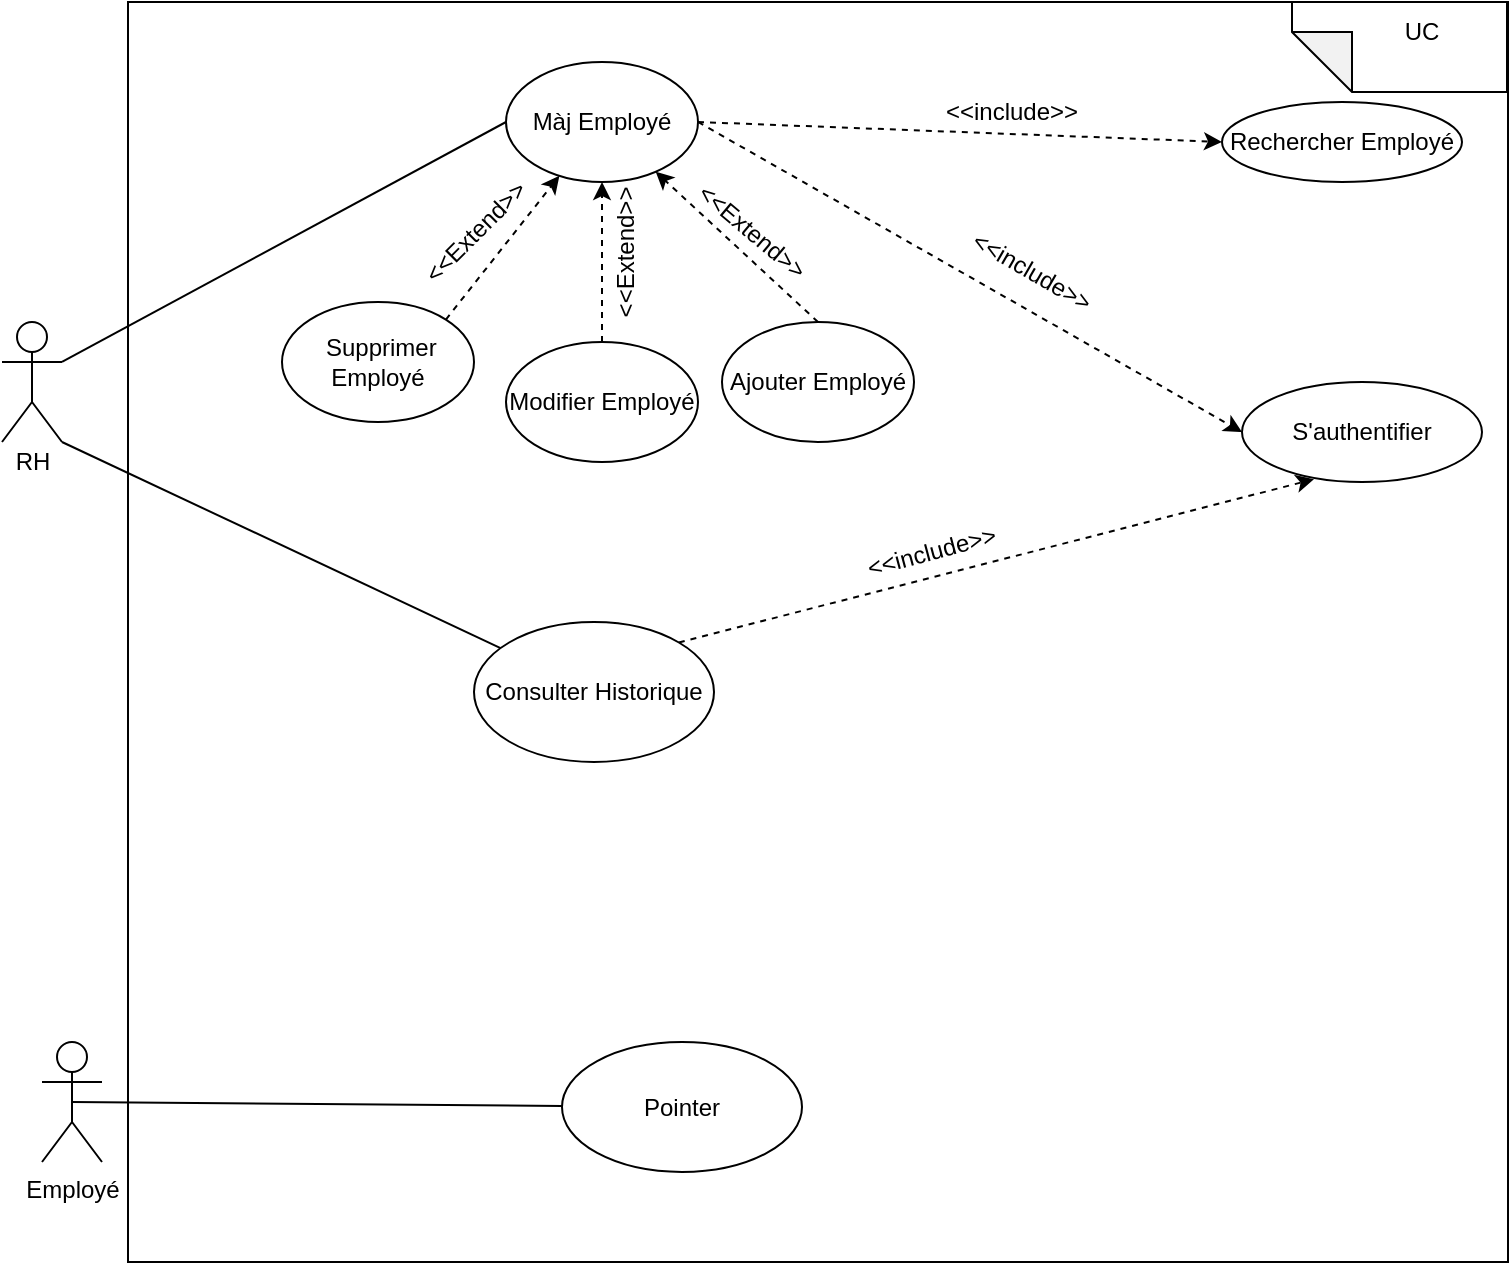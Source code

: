 <mxfile>
    <diagram id="EQB_sGA_sWss1ddP945x" name="Page-1">
        <mxGraphModel dx="820" dy="575" grid="1" gridSize="10" guides="1" tooltips="1" connect="1" arrows="1" fold="1" page="1" pageScale="1" pageWidth="827" pageHeight="1169" math="0" shadow="0">
            <root>
                <mxCell id="0"/>
                <mxCell id="1" parent="0"/>
                <mxCell id="51" value="" style="shape=note;whiteSpace=wrap;html=1;backgroundOutline=1;darkOpacity=0.05;fillColor=none;rotation=90;direction=south;" vertex="1" parent="1">
                    <mxGeometry x="736.25" y="-21.25" width="45" height="107.5" as="geometry"/>
                </mxCell>
                <mxCell id="37" style="edgeStyle=none;html=1;exitX=1;exitY=0.333;exitDx=0;exitDy=0;exitPerimeter=0;entryX=0;entryY=0.5;entryDx=0;entryDy=0;endArrow=none;endFill=0;" edge="1" parent="1" source="2" target="10">
                    <mxGeometry relative="1" as="geometry"/>
                </mxCell>
                <mxCell id="38" style="edgeStyle=none;html=1;exitX=1;exitY=1;exitDx=0;exitDy=0;exitPerimeter=0;endArrow=none;endFill=0;" edge="1" parent="1" source="2" target="29">
                    <mxGeometry relative="1" as="geometry"/>
                </mxCell>
                <object label="Actor" Admin="" id="2">
                    <mxCell style="shape=umlActor;verticalLabelPosition=bottom;verticalAlign=top;html=1;outlineConnect=0;overflow=visible;noLabel=1;rounded=0;" vertex="1" parent="1">
                        <mxGeometry x="60" y="170" width="30" height="60" as="geometry"/>
                    </mxCell>
                </object>
                <mxCell id="15" style="edgeStyle=none;html=1;exitX=0.5;exitY=0;exitDx=0;exitDy=0;dashed=1;rounded=0;" edge="1" parent="1" source="7" target="10">
                    <mxGeometry relative="1" as="geometry"/>
                </mxCell>
                <mxCell id="7" value="Ajouter Employé" style="ellipse;whiteSpace=wrap;html=1;rounded=0;" vertex="1" parent="1">
                    <mxGeometry x="420" y="170" width="96" height="60" as="geometry"/>
                </mxCell>
                <mxCell id="14" style="edgeStyle=none;html=1;exitX=0.5;exitY=0;exitDx=0;exitDy=0;entryX=0.5;entryY=1;entryDx=0;entryDy=0;dashed=1;rounded=0;" edge="1" parent="1" source="8" target="10">
                    <mxGeometry relative="1" as="geometry"/>
                </mxCell>
                <mxCell id="8" value="Modifier Employé" style="ellipse;whiteSpace=wrap;html=1;rounded=0;" vertex="1" parent="1">
                    <mxGeometry x="312" y="180" width="96" height="60" as="geometry"/>
                </mxCell>
                <mxCell id="13" style="edgeStyle=none;html=1;exitX=1;exitY=0;exitDx=0;exitDy=0;dashed=1;rounded=0;" edge="1" parent="1" source="9" target="10">
                    <mxGeometry relative="1" as="geometry"/>
                </mxCell>
                <mxCell id="9" value="&amp;nbsp;Supprimer Employé" style="ellipse;whiteSpace=wrap;html=1;rounded=0;" vertex="1" parent="1">
                    <mxGeometry x="200" y="160" width="96" height="60" as="geometry"/>
                </mxCell>
                <mxCell id="22" style="edgeStyle=none;html=1;exitX=1;exitY=0.5;exitDx=0;exitDy=0;entryX=0;entryY=0.5;entryDx=0;entryDy=0;dashed=1;rounded=0;" edge="1" parent="1" source="10" target="21">
                    <mxGeometry relative="1" as="geometry"/>
                </mxCell>
                <mxCell id="34" style="edgeStyle=none;html=1;exitX=1;exitY=0.5;exitDx=0;exitDy=0;entryX=0;entryY=0.5;entryDx=0;entryDy=0;dashed=1;" edge="1" parent="1" source="10" target="33">
                    <mxGeometry relative="1" as="geometry"/>
                </mxCell>
                <mxCell id="10" value="Màj Employé" style="ellipse;whiteSpace=wrap;html=1;rounded=0;" vertex="1" parent="1">
                    <mxGeometry x="312" y="40" width="96" height="60" as="geometry"/>
                </mxCell>
                <mxCell id="16" value="&amp;lt;&amp;lt;Extend&amp;gt;&amp;gt;" style="text;html=1;strokeColor=none;fillColor=none;align=center;verticalAlign=middle;whiteSpace=wrap;rounded=0;rotation=-45;" vertex="1" parent="1">
                    <mxGeometry x="282" y="110" width="30" height="30" as="geometry"/>
                </mxCell>
                <mxCell id="17" value="&amp;lt;&amp;lt;Extend&amp;gt;&amp;gt;" style="text;html=1;strokeColor=none;fillColor=none;align=center;verticalAlign=middle;whiteSpace=wrap;rounded=0;rotation=40;" vertex="1" parent="1">
                    <mxGeometry x="420" y="110" width="30" height="30" as="geometry"/>
                </mxCell>
                <mxCell id="19" value="&amp;lt;&amp;lt;Extend&amp;gt;&amp;gt;" style="text;html=1;strokeColor=none;fillColor=none;align=center;verticalAlign=middle;whiteSpace=wrap;rounded=0;rotation=-90;" vertex="1" parent="1">
                    <mxGeometry x="360" y="120" width="24" height="30" as="geometry"/>
                </mxCell>
                <mxCell id="21" value="S'authentifier" style="ellipse;whiteSpace=wrap;html=1;rounded=0;" vertex="1" parent="1">
                    <mxGeometry x="680" y="200" width="120" height="50" as="geometry"/>
                </mxCell>
                <mxCell id="23" value="&amp;lt;&amp;lt;include&amp;gt;&amp;gt;" style="text;html=1;strokeColor=none;fillColor=none;align=center;verticalAlign=middle;whiteSpace=wrap;rounded=0;rotation=30;" vertex="1" parent="1">
                    <mxGeometry x="560" y="130" width="30" height="30" as="geometry"/>
                </mxCell>
                <mxCell id="31" style="edgeStyle=none;html=1;exitX=1;exitY=0;exitDx=0;exitDy=0;entryX=0.3;entryY=0.972;entryDx=0;entryDy=0;entryPerimeter=0;dashed=1;" edge="1" parent="1" source="29" target="21">
                    <mxGeometry relative="1" as="geometry"/>
                </mxCell>
                <mxCell id="29" value="Consulter Historique" style="ellipse;whiteSpace=wrap;html=1;" vertex="1" parent="1">
                    <mxGeometry x="296" y="320" width="120" height="70" as="geometry"/>
                </mxCell>
                <mxCell id="32" value="&amp;lt;&amp;lt;include&amp;gt;&amp;gt;" style="text;html=1;strokeColor=none;fillColor=none;align=center;verticalAlign=middle;whiteSpace=wrap;rounded=0;rotation=-15;" vertex="1" parent="1">
                    <mxGeometry x="510" y="270" width="30" height="30" as="geometry"/>
                </mxCell>
                <mxCell id="33" value="Rechercher Employé" style="ellipse;whiteSpace=wrap;html=1;" vertex="1" parent="1">
                    <mxGeometry x="670" y="60" width="120" height="40" as="geometry"/>
                </mxCell>
                <mxCell id="35" value="&amp;lt;&amp;lt;include&amp;gt;&amp;gt;" style="text;html=1;strokeColor=none;fillColor=none;align=center;verticalAlign=middle;whiteSpace=wrap;rounded=0;rotation=0;" vertex="1" parent="1">
                    <mxGeometry x="550" y="50" width="30" height="30" as="geometry"/>
                </mxCell>
                <mxCell id="46" style="edgeStyle=none;html=1;exitX=0.5;exitY=0.5;exitDx=0;exitDy=0;exitPerimeter=0;endArrow=none;endFill=0;" edge="1" parent="1" source="42" target="45">
                    <mxGeometry relative="1" as="geometry"/>
                </mxCell>
                <mxCell id="42" value="Employé" style="shape=umlActor;verticalLabelPosition=bottom;verticalAlign=top;html=1;outlineConnect=0;fillColor=none;" vertex="1" parent="1">
                    <mxGeometry x="80" y="530" width="30" height="60" as="geometry"/>
                </mxCell>
                <mxCell id="43" value="RH" style="text;html=1;align=center;verticalAlign=middle;resizable=0;points=[];autosize=1;strokeColor=none;fillColor=none;" vertex="1" parent="1">
                    <mxGeometry x="60" y="230" width="30" height="20" as="geometry"/>
                </mxCell>
                <mxCell id="45" value="Pointer" style="ellipse;whiteSpace=wrap;html=1;fillColor=none;" vertex="1" parent="1">
                    <mxGeometry x="340" y="530" width="120" height="65" as="geometry"/>
                </mxCell>
                <mxCell id="48" value="" style="rounded=0;whiteSpace=wrap;html=1;fillColor=none;" vertex="1" parent="1">
                    <mxGeometry x="123" y="10" width="690" height="630" as="geometry"/>
                </mxCell>
                <mxCell id="52" value="UC" style="text;html=1;strokeColor=none;fillColor=none;align=center;verticalAlign=middle;whiteSpace=wrap;rounded=0;" vertex="1" parent="1">
                    <mxGeometry x="740" y="10" width="60" height="30" as="geometry"/>
                </mxCell>
            </root>
        </mxGraphModel>
    </diagram>
</mxfile>